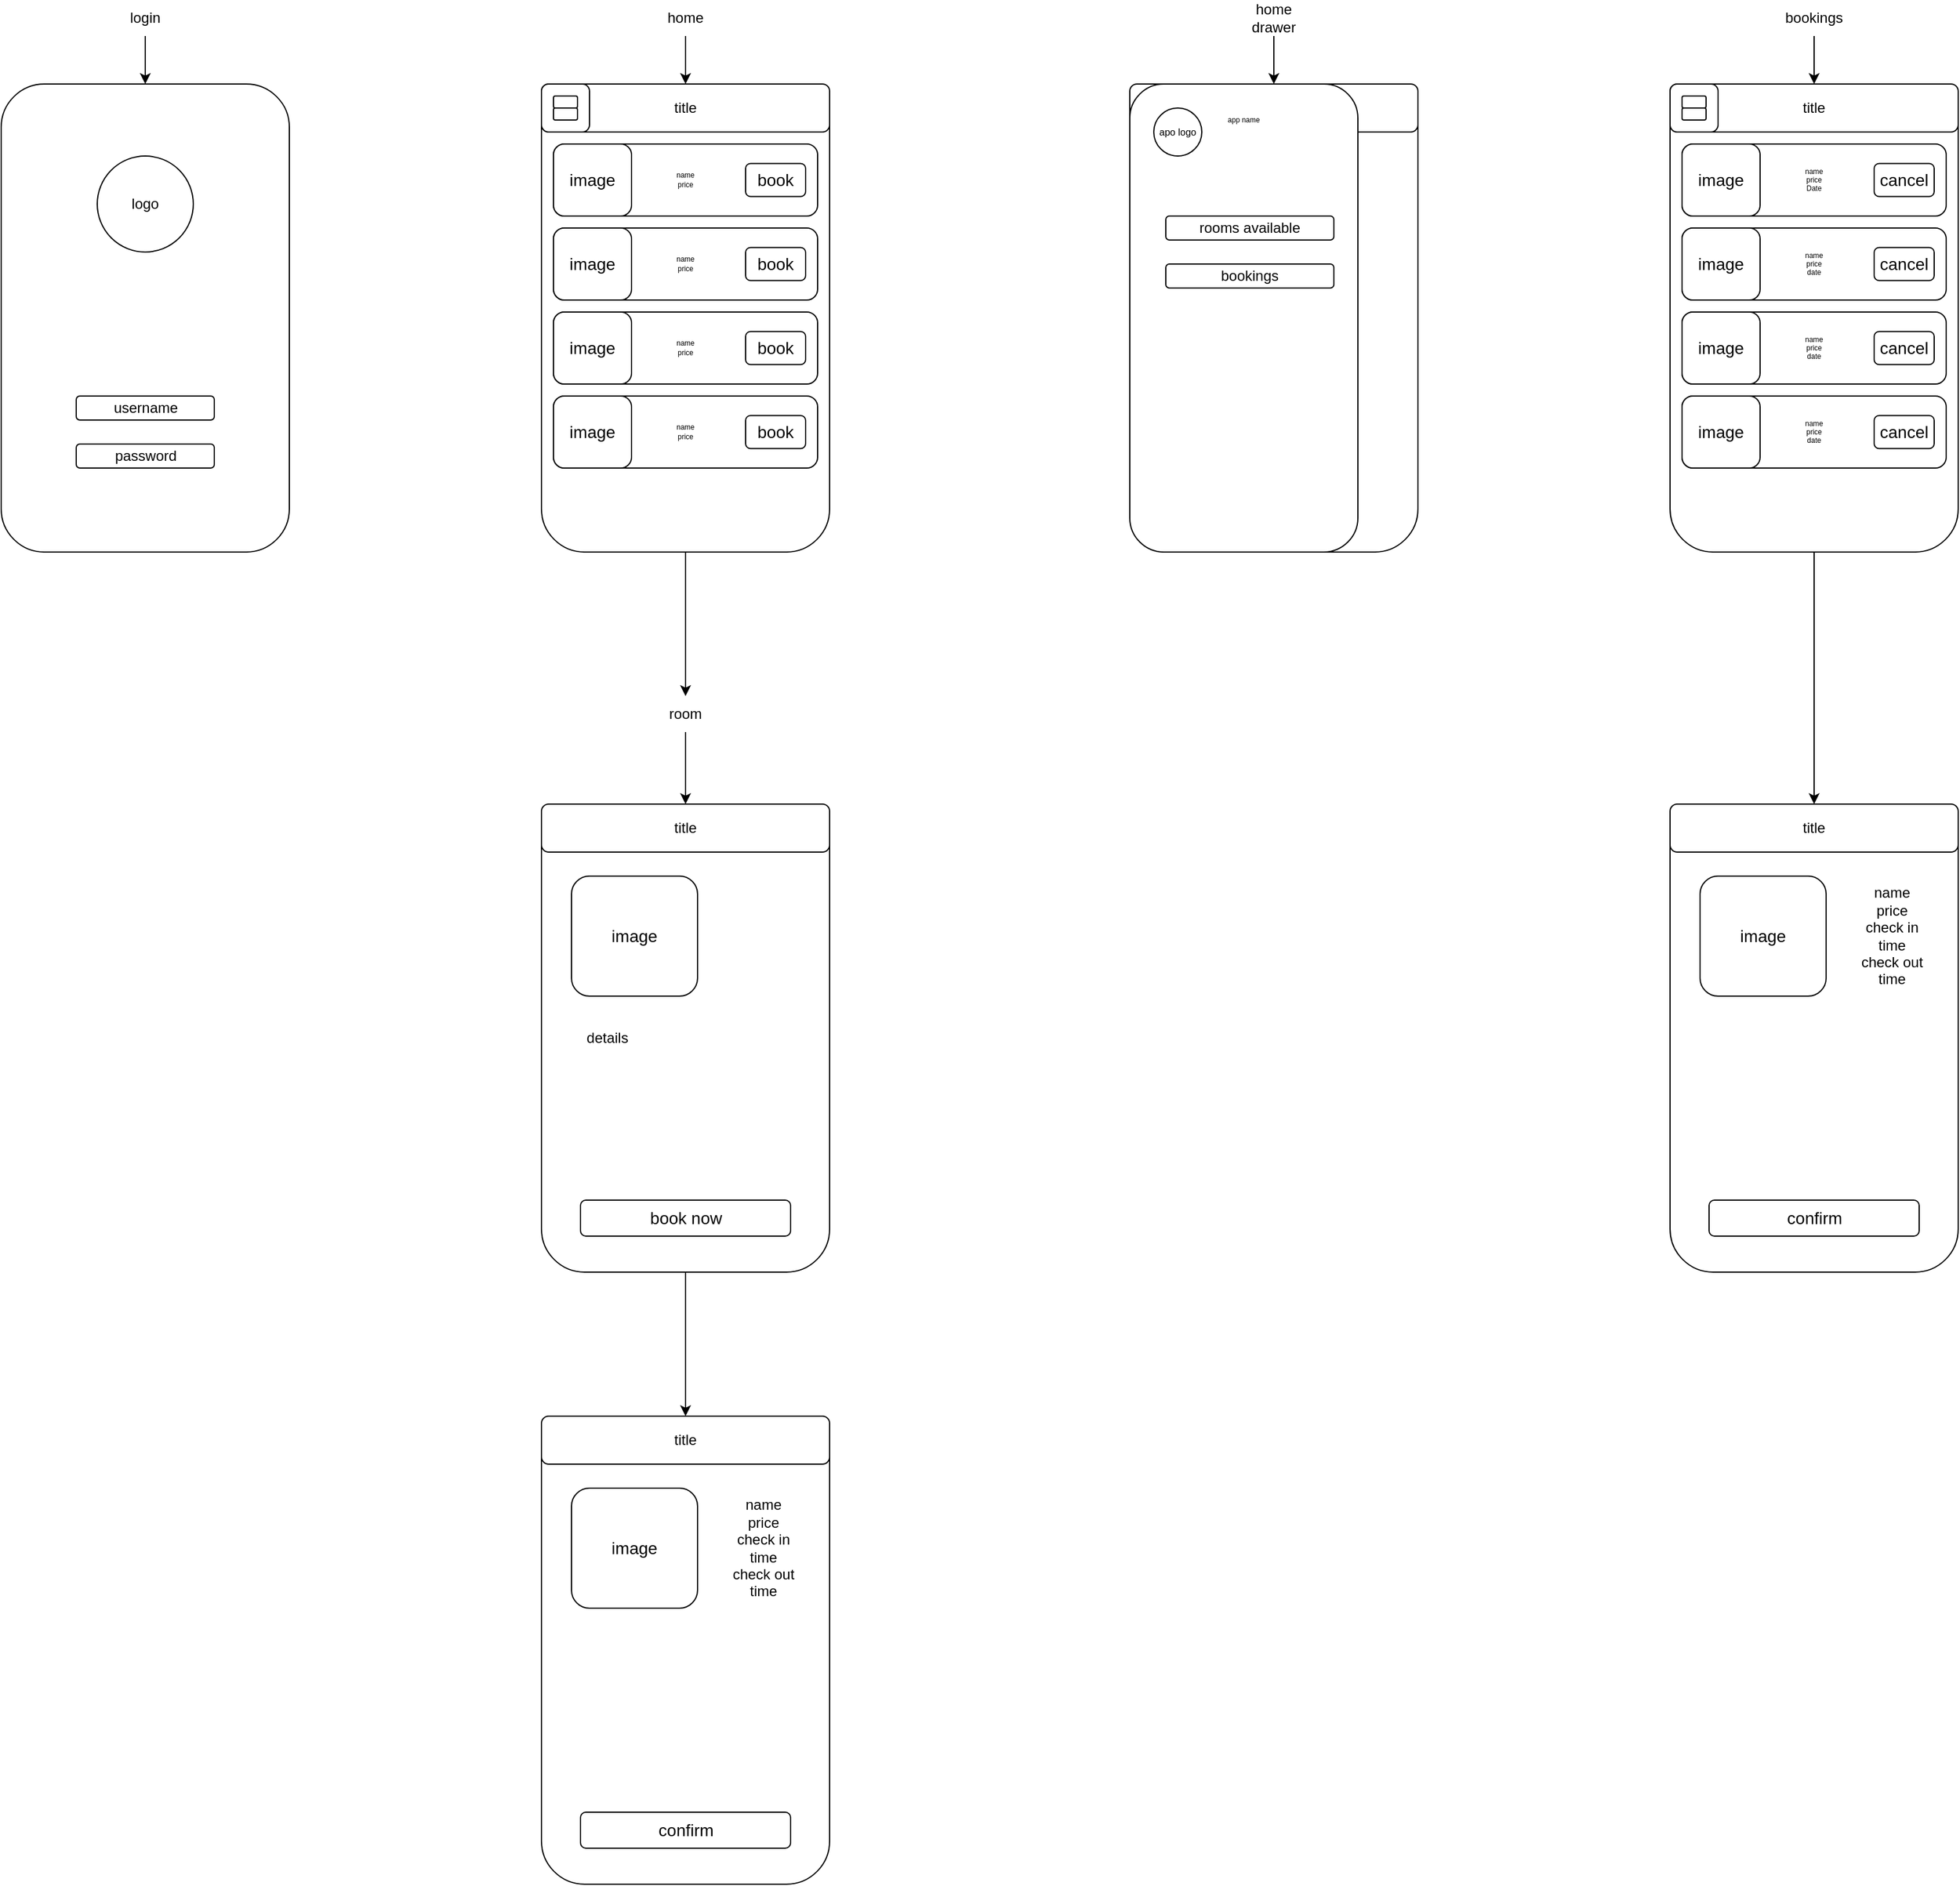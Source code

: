 <mxfile version="20.5.3" type="github">
  <diagram id="D-xlwJKUBUGdmB2acXy5" name="Page-1">
    <mxGraphModel dx="1988" dy="603" grid="1" gridSize="10" guides="1" tooltips="1" connect="1" arrows="1" fold="1" page="1" pageScale="1" pageWidth="850" pageHeight="1100" math="0" shadow="0">
      <root>
        <mxCell id="0" />
        <mxCell id="1" parent="0" />
        <mxCell id="X7l30n8DzPeqaY1r7qdO-4" value="" style="rounded=1;whiteSpace=wrap;html=1;" vertex="1" parent="1">
          <mxGeometry x="-680" y="170" width="240" height="390" as="geometry" />
        </mxCell>
        <mxCell id="X7l30n8DzPeqaY1r7qdO-5" style="edgeStyle=orthogonalEdgeStyle;rounded=0;orthogonalLoop=1;jettySize=auto;html=1;" edge="1" parent="1" source="X7l30n8DzPeqaY1r7qdO-6" target="X7l30n8DzPeqaY1r7qdO-4">
          <mxGeometry relative="1" as="geometry" />
        </mxCell>
        <mxCell id="X7l30n8DzPeqaY1r7qdO-6" value="login" style="text;html=1;strokeColor=none;fillColor=none;align=center;verticalAlign=middle;whiteSpace=wrap;rounded=0;" vertex="1" parent="1">
          <mxGeometry x="-590" y="100" width="60" height="30" as="geometry" />
        </mxCell>
        <mxCell id="X7l30n8DzPeqaY1r7qdO-167" style="edgeStyle=orthogonalEdgeStyle;rounded=0;orthogonalLoop=1;jettySize=auto;html=1;entryX=0.5;entryY=0;entryDx=0;entryDy=0;" edge="1" parent="1" source="X7l30n8DzPeqaY1r7qdO-7" target="X7l30n8DzPeqaY1r7qdO-18">
          <mxGeometry relative="1" as="geometry" />
        </mxCell>
        <mxCell id="X7l30n8DzPeqaY1r7qdO-7" value="" style="rounded=1;whiteSpace=wrap;html=1;" vertex="1" parent="1">
          <mxGeometry x="-230" y="170" width="240" height="390" as="geometry" />
        </mxCell>
        <mxCell id="X7l30n8DzPeqaY1r7qdO-8" style="edgeStyle=orthogonalEdgeStyle;rounded=0;orthogonalLoop=1;jettySize=auto;html=1;" edge="1" parent="1" source="X7l30n8DzPeqaY1r7qdO-9" target="X7l30n8DzPeqaY1r7qdO-7">
          <mxGeometry relative="1" as="geometry" />
        </mxCell>
        <mxCell id="X7l30n8DzPeqaY1r7qdO-9" value="home" style="text;html=1;strokeColor=none;fillColor=none;align=center;verticalAlign=middle;whiteSpace=wrap;rounded=0;" vertex="1" parent="1">
          <mxGeometry x="-140" y="100" width="60" height="30" as="geometry" />
        </mxCell>
        <mxCell id="X7l30n8DzPeqaY1r7qdO-11" value="" style="rounded=1;whiteSpace=wrap;html=1;" vertex="1" parent="1">
          <mxGeometry x="260" y="170" width="240" height="390" as="geometry" />
        </mxCell>
        <mxCell id="X7l30n8DzPeqaY1r7qdO-12" style="edgeStyle=orthogonalEdgeStyle;rounded=0;orthogonalLoop=1;jettySize=auto;html=1;" edge="1" parent="1" source="X7l30n8DzPeqaY1r7qdO-13" target="X7l30n8DzPeqaY1r7qdO-11">
          <mxGeometry relative="1" as="geometry" />
        </mxCell>
        <mxCell id="X7l30n8DzPeqaY1r7qdO-13" value="home drawer" style="text;html=1;strokeColor=none;fillColor=none;align=center;verticalAlign=middle;whiteSpace=wrap;rounded=0;" vertex="1" parent="1">
          <mxGeometry x="350" y="100" width="60" height="30" as="geometry" />
        </mxCell>
        <mxCell id="X7l30n8DzPeqaY1r7qdO-17" style="edgeStyle=orthogonalEdgeStyle;rounded=0;orthogonalLoop=1;jettySize=auto;html=1;entryX=0.5;entryY=0;entryDx=0;entryDy=0;" edge="1" parent="1" source="X7l30n8DzPeqaY1r7qdO-18" target="X7l30n8DzPeqaY1r7qdO-108">
          <mxGeometry relative="1" as="geometry">
            <mxPoint x="-240" y="900" as="targetPoint" />
          </mxGeometry>
        </mxCell>
        <mxCell id="X7l30n8DzPeqaY1r7qdO-18" value="room" style="text;html=1;strokeColor=none;fillColor=none;align=center;verticalAlign=middle;whiteSpace=wrap;rounded=0;" vertex="1" parent="1">
          <mxGeometry x="-140" y="680" width="60" height="30" as="geometry" />
        </mxCell>
        <mxCell id="X7l30n8DzPeqaY1r7qdO-32" value="username" style="rounded=1;whiteSpace=wrap;html=1;" vertex="1" parent="1">
          <mxGeometry x="-617.5" y="430" width="115" height="20" as="geometry" />
        </mxCell>
        <mxCell id="X7l30n8DzPeqaY1r7qdO-33" value="password" style="rounded=1;whiteSpace=wrap;html=1;" vertex="1" parent="1">
          <mxGeometry x="-617.5" y="470" width="115" height="20" as="geometry" />
        </mxCell>
        <mxCell id="X7l30n8DzPeqaY1r7qdO-34" value="logo" style="ellipse;whiteSpace=wrap;html=1;aspect=fixed;" vertex="1" parent="1">
          <mxGeometry x="-600" y="230" width="80" height="80" as="geometry" />
        </mxCell>
        <mxCell id="X7l30n8DzPeqaY1r7qdO-35" value="title" style="rounded=1;whiteSpace=wrap;html=1;" vertex="1" parent="1">
          <mxGeometry x="-230" y="170" width="240" height="40" as="geometry" />
        </mxCell>
        <mxCell id="X7l30n8DzPeqaY1r7qdO-36" value="" style="rounded=1;whiteSpace=wrap;html=1;" vertex="1" parent="1">
          <mxGeometry x="-230" y="170" width="40" height="40" as="geometry" />
        </mxCell>
        <mxCell id="X7l30n8DzPeqaY1r7qdO-37" value="" style="rounded=1;whiteSpace=wrap;html=1;" vertex="1" parent="1">
          <mxGeometry x="-220" y="180" width="20" height="10" as="geometry" />
        </mxCell>
        <mxCell id="X7l30n8DzPeqaY1r7qdO-38" value="" style="rounded=1;whiteSpace=wrap;html=1;" vertex="1" parent="1">
          <mxGeometry x="-220" y="190" width="20" height="10" as="geometry" />
        </mxCell>
        <mxCell id="X7l30n8DzPeqaY1r7qdO-43" value="title" style="rounded=1;whiteSpace=wrap;html=1;" vertex="1" parent="1">
          <mxGeometry x="260" y="170" width="240" height="40" as="geometry" />
        </mxCell>
        <mxCell id="X7l30n8DzPeqaY1r7qdO-44" value="" style="rounded=1;whiteSpace=wrap;html=1;fontSize=8;" vertex="1" parent="1">
          <mxGeometry x="260" y="170" width="190" height="390" as="geometry" />
        </mxCell>
        <mxCell id="X7l30n8DzPeqaY1r7qdO-45" value="rooms available" style="rounded=1;whiteSpace=wrap;html=1;" vertex="1" parent="1">
          <mxGeometry x="290" y="280" width="140" height="20" as="geometry" />
        </mxCell>
        <mxCell id="X7l30n8DzPeqaY1r7qdO-46" value="apo logo" style="ellipse;whiteSpace=wrap;html=1;aspect=fixed;fontSize=8;" vertex="1" parent="1">
          <mxGeometry x="280" y="190" width="40" height="40" as="geometry" />
        </mxCell>
        <mxCell id="X7l30n8DzPeqaY1r7qdO-47" value="bookings" style="rounded=1;whiteSpace=wrap;html=1;" vertex="1" parent="1">
          <mxGeometry x="290" y="320" width="140" height="20" as="geometry" />
        </mxCell>
        <mxCell id="X7l30n8DzPeqaY1r7qdO-50" value="app name" style="text;html=1;strokeColor=none;fillColor=none;align=center;verticalAlign=middle;whiteSpace=wrap;rounded=0;fontSize=6;" vertex="1" parent="1">
          <mxGeometry x="340" y="195" width="30" height="10" as="geometry" />
        </mxCell>
        <mxCell id="X7l30n8DzPeqaY1r7qdO-146" style="edgeStyle=orthogonalEdgeStyle;rounded=0;orthogonalLoop=1;jettySize=auto;html=1;entryX=0.5;entryY=0;entryDx=0;entryDy=0;" edge="1" parent="1" source="X7l30n8DzPeqaY1r7qdO-107" target="X7l30n8DzPeqaY1r7qdO-142">
          <mxGeometry relative="1" as="geometry" />
        </mxCell>
        <mxCell id="X7l30n8DzPeqaY1r7qdO-107" value="" style="rounded=1;whiteSpace=wrap;html=1;" vertex="1" parent="1">
          <mxGeometry x="-230" y="770" width="240" height="390" as="geometry" />
        </mxCell>
        <mxCell id="X7l30n8DzPeqaY1r7qdO-108" value="title" style="rounded=1;whiteSpace=wrap;html=1;" vertex="1" parent="1">
          <mxGeometry x="-230" y="770" width="240" height="40" as="geometry" />
        </mxCell>
        <mxCell id="X7l30n8DzPeqaY1r7qdO-109" value="image" style="rounded=1;whiteSpace=wrap;html=1;fontSize=14;" vertex="1" parent="1">
          <mxGeometry x="-205" y="830" width="105" height="100" as="geometry" />
        </mxCell>
        <mxCell id="X7l30n8DzPeqaY1r7qdO-111" value="details" style="text;html=1;strokeColor=none;fillColor=none;align=center;verticalAlign=middle;whiteSpace=wrap;rounded=0;" vertex="1" parent="1">
          <mxGeometry x="-205" y="950" width="60" height="30" as="geometry" />
        </mxCell>
        <mxCell id="X7l30n8DzPeqaY1r7qdO-112" value="name&lt;br&gt;price" style="rounded=1;whiteSpace=wrap;html=1;fontSize=6;" vertex="1" parent="1">
          <mxGeometry x="-220" y="220" width="220" height="60" as="geometry" />
        </mxCell>
        <mxCell id="X7l30n8DzPeqaY1r7qdO-113" value="&lt;font style=&quot;font-size: 14px;&quot;&gt;image&lt;/font&gt;" style="rounded=1;whiteSpace=wrap;html=1;fontSize=6;" vertex="1" parent="1">
          <mxGeometry x="-220" y="220" width="65" height="60" as="geometry" />
        </mxCell>
        <mxCell id="X7l30n8DzPeqaY1r7qdO-114" value="book" style="rounded=1;whiteSpace=wrap;html=1;fontSize=14;" vertex="1" parent="1">
          <mxGeometry x="-60" y="236.25" width="50" height="27.5" as="geometry" />
        </mxCell>
        <mxCell id="X7l30n8DzPeqaY1r7qdO-120" value="name&lt;br&gt;price" style="rounded=1;whiteSpace=wrap;html=1;fontSize=6;" vertex="1" parent="1">
          <mxGeometry x="-220" y="290" width="220" height="60" as="geometry" />
        </mxCell>
        <mxCell id="X7l30n8DzPeqaY1r7qdO-121" value="&lt;font style=&quot;font-size: 14px;&quot;&gt;image&lt;/font&gt;" style="rounded=1;whiteSpace=wrap;html=1;fontSize=6;" vertex="1" parent="1">
          <mxGeometry x="-220" y="290" width="65" height="60" as="geometry" />
        </mxCell>
        <mxCell id="X7l30n8DzPeqaY1r7qdO-122" value="book" style="rounded=1;whiteSpace=wrap;html=1;fontSize=14;" vertex="1" parent="1">
          <mxGeometry x="-60" y="306.25" width="50" height="27.5" as="geometry" />
        </mxCell>
        <mxCell id="X7l30n8DzPeqaY1r7qdO-123" value="name&lt;br&gt;price" style="rounded=1;whiteSpace=wrap;html=1;fontSize=6;" vertex="1" parent="1">
          <mxGeometry x="-220" y="360" width="220" height="60" as="geometry" />
        </mxCell>
        <mxCell id="X7l30n8DzPeqaY1r7qdO-124" value="&lt;font style=&quot;font-size: 14px;&quot;&gt;image&lt;/font&gt;" style="rounded=1;whiteSpace=wrap;html=1;fontSize=6;" vertex="1" parent="1">
          <mxGeometry x="-220" y="360" width="65" height="60" as="geometry" />
        </mxCell>
        <mxCell id="X7l30n8DzPeqaY1r7qdO-125" value="book" style="rounded=1;whiteSpace=wrap;html=1;fontSize=14;" vertex="1" parent="1">
          <mxGeometry x="-60" y="376.25" width="50" height="27.5" as="geometry" />
        </mxCell>
        <mxCell id="X7l30n8DzPeqaY1r7qdO-126" value="name&lt;br&gt;price" style="rounded=1;whiteSpace=wrap;html=1;fontSize=6;" vertex="1" parent="1">
          <mxGeometry x="-220" y="430" width="220" height="60" as="geometry" />
        </mxCell>
        <mxCell id="X7l30n8DzPeqaY1r7qdO-127" value="&lt;font style=&quot;font-size: 14px;&quot;&gt;image&lt;/font&gt;" style="rounded=1;whiteSpace=wrap;html=1;fontSize=6;" vertex="1" parent="1">
          <mxGeometry x="-220" y="430" width="65" height="60" as="geometry" />
        </mxCell>
        <mxCell id="X7l30n8DzPeqaY1r7qdO-128" value="book" style="rounded=1;whiteSpace=wrap;html=1;fontSize=14;" vertex="1" parent="1">
          <mxGeometry x="-60" y="446.25" width="50" height="27.5" as="geometry" />
        </mxCell>
        <mxCell id="X7l30n8DzPeqaY1r7qdO-141" value="" style="rounded=1;whiteSpace=wrap;html=1;" vertex="1" parent="1">
          <mxGeometry x="-230" y="1280" width="240" height="390" as="geometry" />
        </mxCell>
        <mxCell id="X7l30n8DzPeqaY1r7qdO-142" value="title" style="rounded=1;whiteSpace=wrap;html=1;" vertex="1" parent="1">
          <mxGeometry x="-230" y="1280" width="240" height="40" as="geometry" />
        </mxCell>
        <mxCell id="X7l30n8DzPeqaY1r7qdO-143" value="image" style="rounded=1;whiteSpace=wrap;html=1;fontSize=14;" vertex="1" parent="1">
          <mxGeometry x="-205" y="1340" width="105" height="100" as="geometry" />
        </mxCell>
        <mxCell id="X7l30n8DzPeqaY1r7qdO-144" value="&lt;div&gt;name&lt;br&gt;price&lt;br&gt;&lt;/div&gt;&lt;div&gt;check in time&lt;br&gt;check out time&lt;br&gt;&lt;/div&gt;" style="text;html=1;strokeColor=none;fillColor=none;align=center;verticalAlign=middle;whiteSpace=wrap;rounded=0;" vertex="1" parent="1">
          <mxGeometry x="-80" y="1350" width="70" height="80" as="geometry" />
        </mxCell>
        <mxCell id="X7l30n8DzPeqaY1r7qdO-147" value="confirm" style="rounded=1;whiteSpace=wrap;html=1;fontSize=14;" vertex="1" parent="1">
          <mxGeometry x="-197.5" y="1610" width="175" height="30" as="geometry" />
        </mxCell>
        <mxCell id="X7l30n8DzPeqaY1r7qdO-173" style="edgeStyle=orthogonalEdgeStyle;rounded=0;orthogonalLoop=1;jettySize=auto;html=1;entryX=0.5;entryY=0;entryDx=0;entryDy=0;" edge="1" parent="1" source="X7l30n8DzPeqaY1r7qdO-148" target="X7l30n8DzPeqaY1r7qdO-169">
          <mxGeometry relative="1" as="geometry" />
        </mxCell>
        <mxCell id="X7l30n8DzPeqaY1r7qdO-148" value="" style="rounded=1;whiteSpace=wrap;html=1;" vertex="1" parent="1">
          <mxGeometry x="710" y="170" width="240" height="390" as="geometry" />
        </mxCell>
        <mxCell id="X7l30n8DzPeqaY1r7qdO-149" style="edgeStyle=orthogonalEdgeStyle;rounded=0;orthogonalLoop=1;jettySize=auto;html=1;" edge="1" parent="1" source="X7l30n8DzPeqaY1r7qdO-150" target="X7l30n8DzPeqaY1r7qdO-148">
          <mxGeometry relative="1" as="geometry" />
        </mxCell>
        <mxCell id="X7l30n8DzPeqaY1r7qdO-150" value="bookings" style="text;html=1;strokeColor=none;fillColor=none;align=center;verticalAlign=middle;whiteSpace=wrap;rounded=0;" vertex="1" parent="1">
          <mxGeometry x="800" y="100" width="60" height="30" as="geometry" />
        </mxCell>
        <mxCell id="X7l30n8DzPeqaY1r7qdO-151" value="title" style="rounded=1;whiteSpace=wrap;html=1;" vertex="1" parent="1">
          <mxGeometry x="710" y="170" width="240" height="40" as="geometry" />
        </mxCell>
        <mxCell id="X7l30n8DzPeqaY1r7qdO-152" value="" style="rounded=1;whiteSpace=wrap;html=1;" vertex="1" parent="1">
          <mxGeometry x="710" y="170" width="40" height="40" as="geometry" />
        </mxCell>
        <mxCell id="X7l30n8DzPeqaY1r7qdO-153" value="" style="rounded=1;whiteSpace=wrap;html=1;" vertex="1" parent="1">
          <mxGeometry x="720" y="180" width="20" height="10" as="geometry" />
        </mxCell>
        <mxCell id="X7l30n8DzPeqaY1r7qdO-154" value="" style="rounded=1;whiteSpace=wrap;html=1;" vertex="1" parent="1">
          <mxGeometry x="720" y="190" width="20" height="10" as="geometry" />
        </mxCell>
        <mxCell id="X7l30n8DzPeqaY1r7qdO-155" value="name&lt;br&gt;&lt;div&gt;price&lt;br&gt;Date&lt;br&gt;&lt;/div&gt;" style="rounded=1;whiteSpace=wrap;html=1;fontSize=6;" vertex="1" parent="1">
          <mxGeometry x="720" y="220" width="220" height="60" as="geometry" />
        </mxCell>
        <mxCell id="X7l30n8DzPeqaY1r7qdO-156" value="&lt;font style=&quot;font-size: 14px;&quot;&gt;image&lt;/font&gt;" style="rounded=1;whiteSpace=wrap;html=1;fontSize=6;" vertex="1" parent="1">
          <mxGeometry x="720" y="220" width="65" height="60" as="geometry" />
        </mxCell>
        <mxCell id="X7l30n8DzPeqaY1r7qdO-157" value="cancel" style="rounded=1;whiteSpace=wrap;html=1;fontSize=14;" vertex="1" parent="1">
          <mxGeometry x="880" y="236.25" width="50" height="27.5" as="geometry" />
        </mxCell>
        <mxCell id="X7l30n8DzPeqaY1r7qdO-158" value="name&lt;br&gt;&lt;div&gt;price&lt;/div&gt;&lt;div&gt;date&lt;br&gt;&lt;/div&gt;" style="rounded=1;whiteSpace=wrap;html=1;fontSize=6;" vertex="1" parent="1">
          <mxGeometry x="720" y="290" width="220" height="60" as="geometry" />
        </mxCell>
        <mxCell id="X7l30n8DzPeqaY1r7qdO-159" value="&lt;font style=&quot;font-size: 14px;&quot;&gt;image&lt;/font&gt;" style="rounded=1;whiteSpace=wrap;html=1;fontSize=6;" vertex="1" parent="1">
          <mxGeometry x="720" y="290" width="65" height="60" as="geometry" />
        </mxCell>
        <mxCell id="X7l30n8DzPeqaY1r7qdO-160" value="cancel" style="rounded=1;whiteSpace=wrap;html=1;fontSize=14;" vertex="1" parent="1">
          <mxGeometry x="880" y="306.25" width="50" height="27.5" as="geometry" />
        </mxCell>
        <mxCell id="X7l30n8DzPeqaY1r7qdO-161" value="name&lt;br&gt;price&lt;br&gt;date" style="rounded=1;whiteSpace=wrap;html=1;fontSize=6;" vertex="1" parent="1">
          <mxGeometry x="720" y="360" width="220" height="60" as="geometry" />
        </mxCell>
        <mxCell id="X7l30n8DzPeqaY1r7qdO-162" value="&lt;font style=&quot;font-size: 14px;&quot;&gt;image&lt;/font&gt;" style="rounded=1;whiteSpace=wrap;html=1;fontSize=6;" vertex="1" parent="1">
          <mxGeometry x="720" y="360" width="65" height="60" as="geometry" />
        </mxCell>
        <mxCell id="X7l30n8DzPeqaY1r7qdO-163" value="cancel" style="rounded=1;whiteSpace=wrap;html=1;fontSize=14;" vertex="1" parent="1">
          <mxGeometry x="880" y="376.25" width="50" height="27.5" as="geometry" />
        </mxCell>
        <mxCell id="X7l30n8DzPeqaY1r7qdO-164" value="name&lt;br&gt;&lt;div&gt;price&lt;/div&gt;&lt;div&gt;date&lt;br&gt;&lt;/div&gt;" style="rounded=1;whiteSpace=wrap;html=1;fontSize=6;" vertex="1" parent="1">
          <mxGeometry x="720" y="430" width="220" height="60" as="geometry" />
        </mxCell>
        <mxCell id="X7l30n8DzPeqaY1r7qdO-165" value="&lt;font style=&quot;font-size: 14px;&quot;&gt;image&lt;/font&gt;" style="rounded=1;whiteSpace=wrap;html=1;fontSize=6;" vertex="1" parent="1">
          <mxGeometry x="720" y="430" width="65" height="60" as="geometry" />
        </mxCell>
        <mxCell id="X7l30n8DzPeqaY1r7qdO-166" value="cancel" style="rounded=1;whiteSpace=wrap;html=1;fontSize=14;" vertex="1" parent="1">
          <mxGeometry x="880" y="446.25" width="50" height="27.5" as="geometry" />
        </mxCell>
        <mxCell id="X7l30n8DzPeqaY1r7qdO-168" value="" style="rounded=1;whiteSpace=wrap;html=1;" vertex="1" parent="1">
          <mxGeometry x="710" y="770" width="240" height="390" as="geometry" />
        </mxCell>
        <mxCell id="X7l30n8DzPeqaY1r7qdO-169" value="title" style="rounded=1;whiteSpace=wrap;html=1;" vertex="1" parent="1">
          <mxGeometry x="710" y="770" width="240" height="40" as="geometry" />
        </mxCell>
        <mxCell id="X7l30n8DzPeqaY1r7qdO-170" value="image" style="rounded=1;whiteSpace=wrap;html=1;fontSize=14;" vertex="1" parent="1">
          <mxGeometry x="735" y="830" width="105" height="100" as="geometry" />
        </mxCell>
        <mxCell id="X7l30n8DzPeqaY1r7qdO-171" value="&lt;div&gt;name&lt;br&gt;price&lt;br&gt;&lt;/div&gt;&lt;div&gt;check in time&lt;br&gt;check out time&lt;br&gt;&lt;/div&gt;" style="text;html=1;strokeColor=none;fillColor=none;align=center;verticalAlign=middle;whiteSpace=wrap;rounded=0;" vertex="1" parent="1">
          <mxGeometry x="860" y="840" width="70" height="80" as="geometry" />
        </mxCell>
        <mxCell id="X7l30n8DzPeqaY1r7qdO-172" value="confirm" style="rounded=1;whiteSpace=wrap;html=1;fontSize=14;" vertex="1" parent="1">
          <mxGeometry x="742.5" y="1100" width="175" height="30" as="geometry" />
        </mxCell>
        <mxCell id="X7l30n8DzPeqaY1r7qdO-174" value="book now" style="rounded=1;whiteSpace=wrap;html=1;fontSize=14;" vertex="1" parent="1">
          <mxGeometry x="-197.5" y="1100" width="175" height="30" as="geometry" />
        </mxCell>
      </root>
    </mxGraphModel>
  </diagram>
</mxfile>
